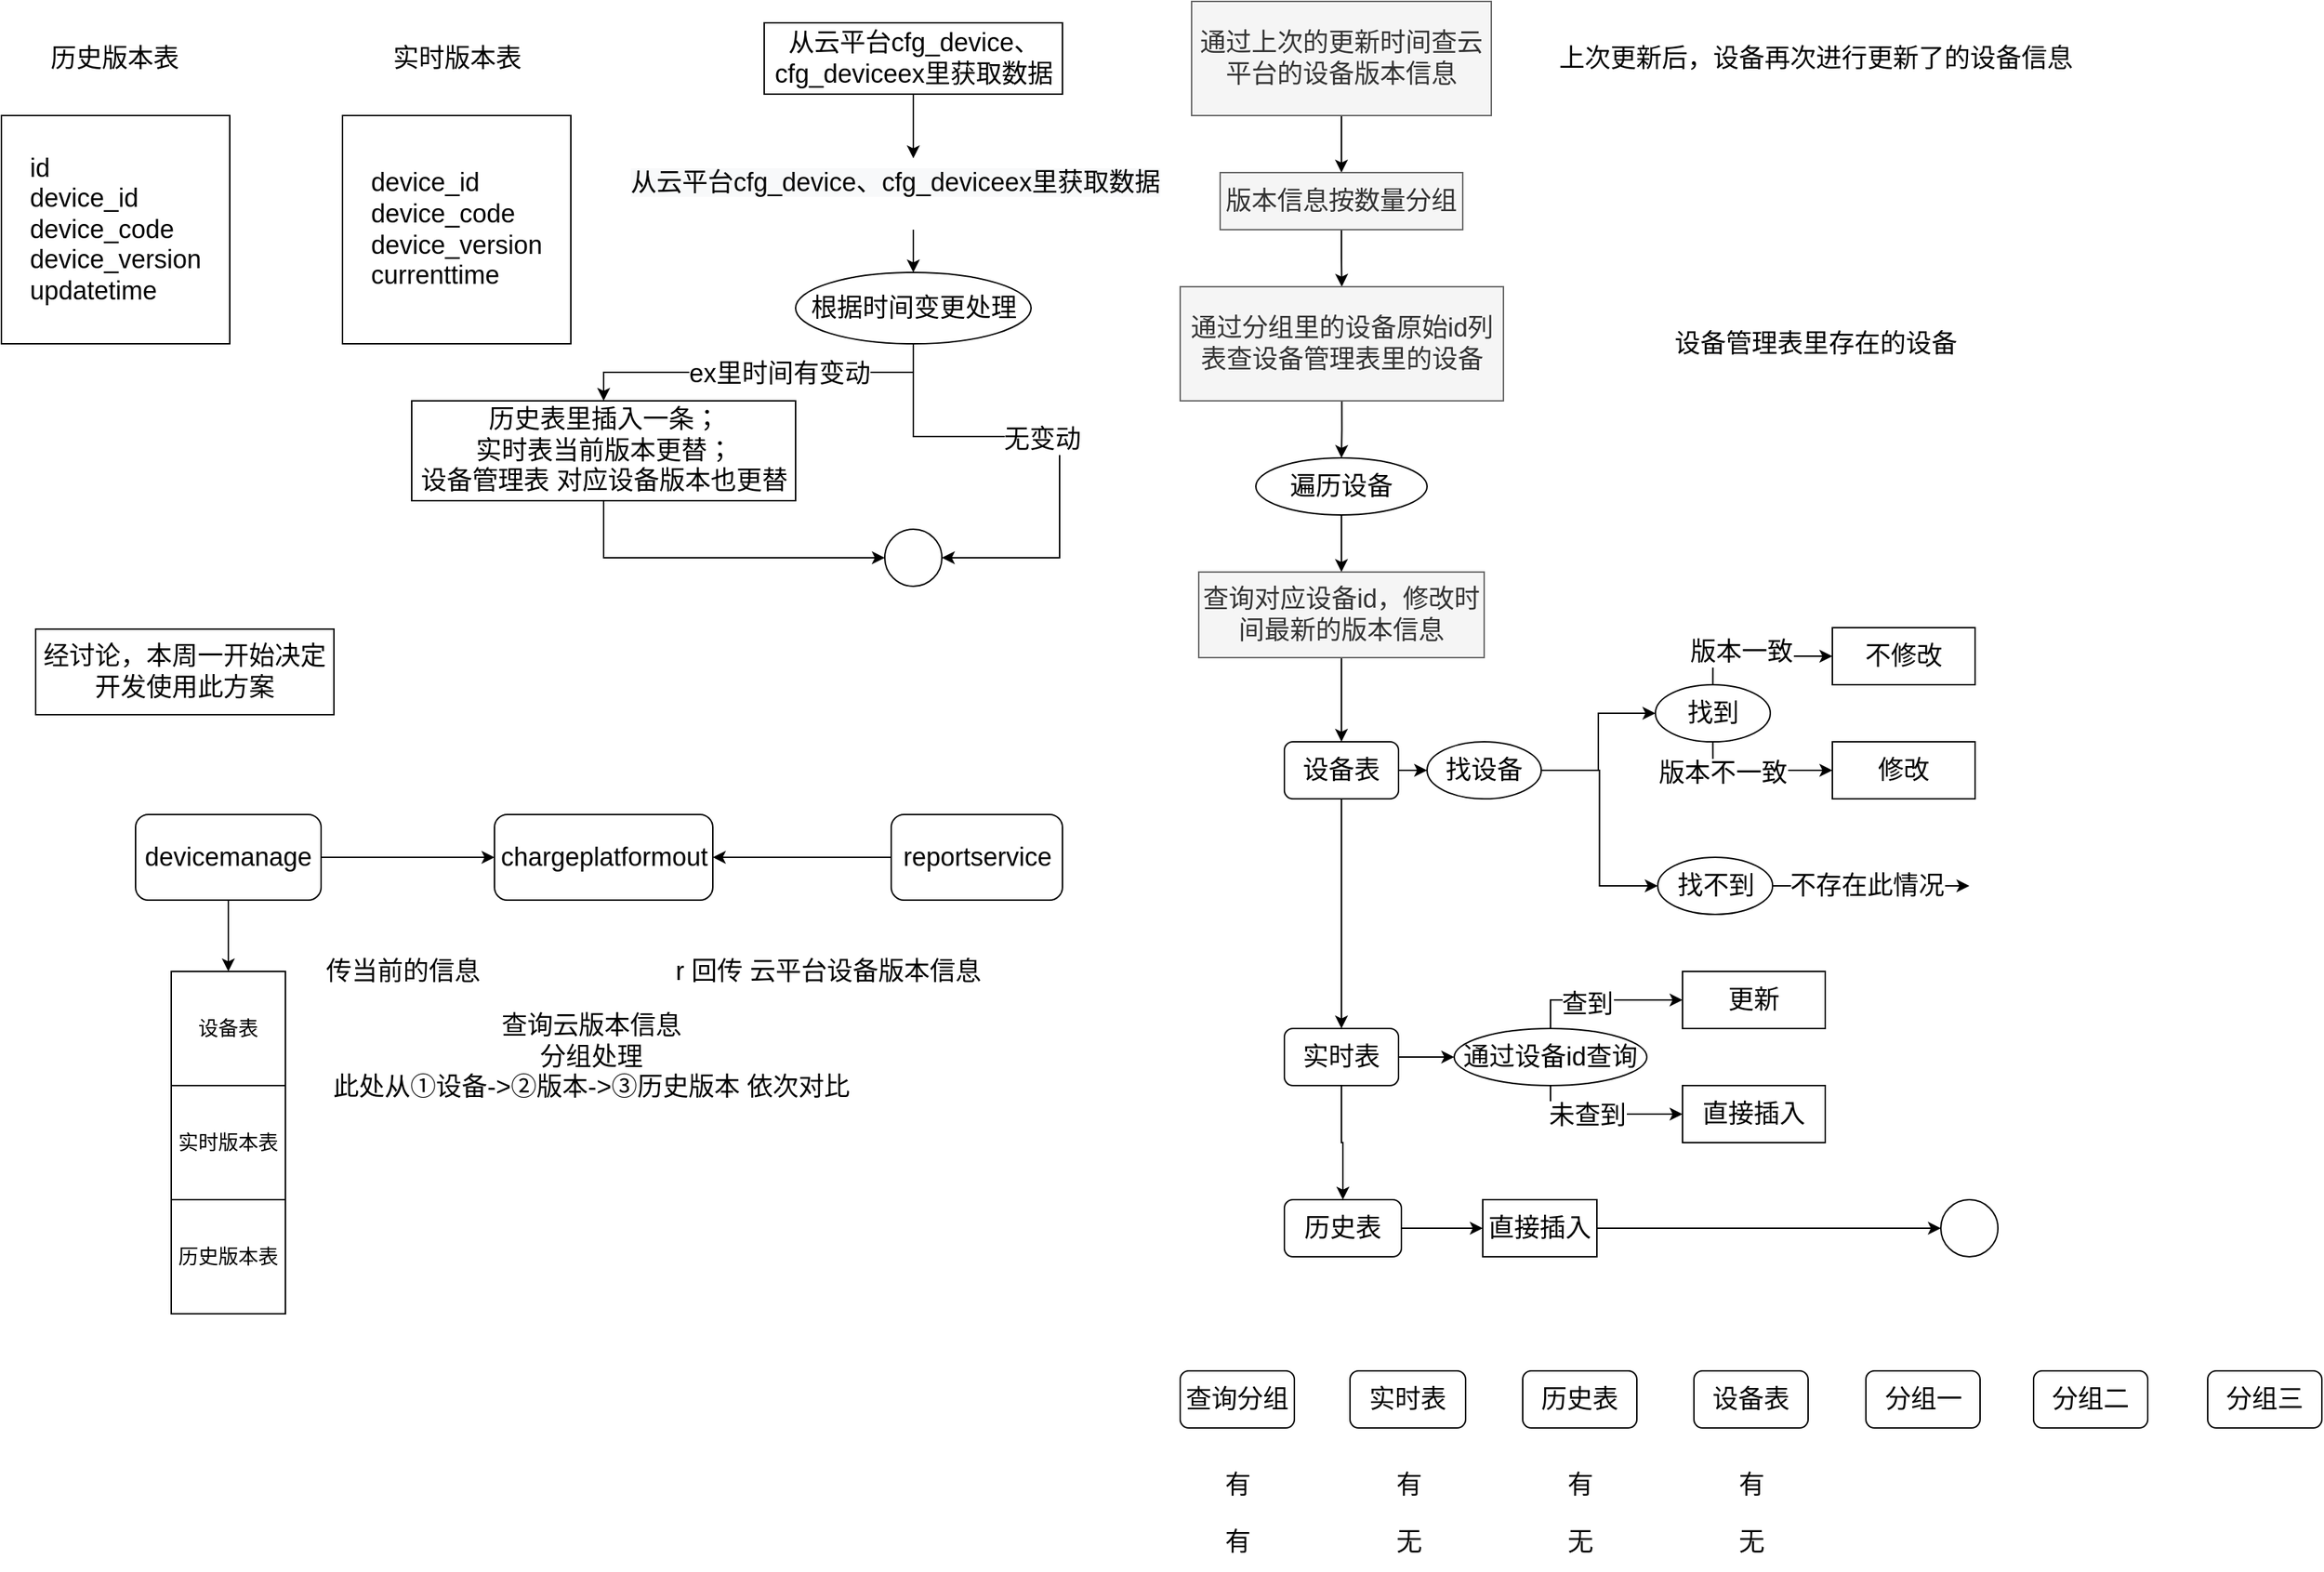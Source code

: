 <mxfile version="20.5.3" type="github">
  <diagram id="b95fZ1zmA4kZeBO6OFGO" name="第 1 页">
    <mxGraphModel dx="1422" dy="762" grid="1" gridSize="10" guides="1" tooltips="1" connect="1" arrows="1" fold="1" page="1" pageScale="1" pageWidth="827" pageHeight="1169" math="0" shadow="0">
      <root>
        <mxCell id="0" />
        <mxCell id="1" parent="0" />
        <mxCell id="b_rjS_KXNjbJTFbzdUbJ-1" value="&lt;font style=&quot;font-size: 18px;&quot;&gt;历史版本表&lt;/font&gt;" style="text;html=1;align=center;verticalAlign=middle;resizable=0;points=[];autosize=1;strokeColor=none;fillColor=none;" parent="1" vertex="1">
          <mxGeometry x="25" y="20" width="110" height="40" as="geometry" />
        </mxCell>
        <mxCell id="b_rjS_KXNjbJTFbzdUbJ-2" value="&lt;font style=&quot;font-size: 18px;&quot;&gt;实时版本表&lt;/font&gt;" style="text;html=1;align=center;verticalAlign=middle;resizable=0;points=[];autosize=1;strokeColor=none;fillColor=none;" parent="1" vertex="1">
          <mxGeometry x="265" y="20" width="110" height="40" as="geometry" />
        </mxCell>
        <mxCell id="b_rjS_KXNjbJTFbzdUbJ-3" value="&lt;div style=&quot;text-align: justify;&quot;&gt;&lt;span style=&quot;background-color: initial;&quot;&gt;device_id&lt;/span&gt;&lt;/div&gt;&lt;div style=&quot;text-align: justify;&quot;&gt;&lt;span style=&quot;background-color: initial;&quot;&gt;device_code&lt;/span&gt;&lt;/div&gt;&lt;div style=&quot;text-align: justify;&quot;&gt;&lt;span style=&quot;background-color: initial;&quot;&gt;device_version&lt;/span&gt;&lt;/div&gt;&lt;div style=&quot;text-align: justify;&quot;&gt;&lt;span style=&quot;background-color: initial;&quot;&gt;currenttime&lt;/span&gt;&lt;/div&gt;" style="whiteSpace=wrap;html=1;aspect=fixed;fontSize=18;align=center;" parent="1" vertex="1">
          <mxGeometry x="240" y="80" width="160" height="160" as="geometry" />
        </mxCell>
        <mxCell id="b_rjS_KXNjbJTFbzdUbJ-4" value="&lt;div style=&quot;text-align: justify;&quot;&gt;&lt;span style=&quot;background-color: initial;&quot;&gt;id&lt;/span&gt;&lt;/div&gt;&lt;div style=&quot;text-align: justify;&quot;&gt;&lt;span style=&quot;background-color: initial;&quot;&gt;device_id&lt;/span&gt;&lt;/div&gt;&lt;div style=&quot;text-align: justify;&quot;&gt;&lt;span style=&quot;background-color: initial;&quot;&gt;device_code&lt;/span&gt;&lt;/div&gt;&lt;div style=&quot;text-align: justify;&quot;&gt;&lt;span style=&quot;background-color: initial;&quot;&gt;device_version&lt;/span&gt;&lt;/div&gt;&lt;div style=&quot;text-align: justify;&quot;&gt;&lt;span style=&quot;background-color: initial;&quot;&gt;updatetime&lt;/span&gt;&lt;/div&gt;" style="whiteSpace=wrap;html=1;aspect=fixed;fontSize=18;align=center;" parent="1" vertex="1">
          <mxGeometry x="1" y="80" width="160" height="160" as="geometry" />
        </mxCell>
        <mxCell id="b_rjS_KXNjbJTFbzdUbJ-17" style="edgeStyle=orthogonalEdgeStyle;rounded=0;orthogonalLoop=1;jettySize=auto;html=1;exitX=0.5;exitY=1;exitDx=0;exitDy=0;fontFamily=Helvetica;fontSize=18;" parent="1" source="b_rjS_KXNjbJTFbzdUbJ-5" target="b_rjS_KXNjbJTFbzdUbJ-7" edge="1">
          <mxGeometry relative="1" as="geometry" />
        </mxCell>
        <mxCell id="b_rjS_KXNjbJTFbzdUbJ-5" value="从云平台cfg_device、cfg_deviceex里获取数据" style="rounded=0;whiteSpace=wrap;html=1;fontSize=18;" parent="1" vertex="1">
          <mxGeometry x="535.5" y="15" width="209" height="50" as="geometry" />
        </mxCell>
        <mxCell id="b_rjS_KXNjbJTFbzdUbJ-18" value="" style="edgeStyle=orthogonalEdgeStyle;rounded=0;orthogonalLoop=1;jettySize=auto;html=1;fontFamily=Helvetica;fontSize=18;" parent="1" source="b_rjS_KXNjbJTFbzdUbJ-7" target="b_rjS_KXNjbJTFbzdUbJ-8" edge="1">
          <mxGeometry relative="1" as="geometry" />
        </mxCell>
        <mxCell id="b_rjS_KXNjbJTFbzdUbJ-7" value="&lt;span style=&quot;color: rgb(0, 0, 0); font-size: 18px; font-style: normal; font-variant-ligatures: normal; font-variant-caps: normal; font-weight: 400; letter-spacing: normal; orphans: 2; text-align: center; text-indent: 0px; text-transform: none; widows: 2; word-spacing: 0px; -webkit-text-stroke-width: 0px; background-color: rgb(248, 249, 250); text-decoration-thickness: initial; text-decoration-style: initial; text-decoration-color: initial; float: none; display: inline !important;&quot;&gt;从云平台cfg_device、cfg_deviceex里获取数据&lt;/span&gt;" style="text;whiteSpace=wrap;html=1;fontSize=18;" parent="1" vertex="1">
          <mxGeometry x="440" y="110" width="400" height="50" as="geometry" />
        </mxCell>
        <mxCell id="b_rjS_KXNjbJTFbzdUbJ-19" style="edgeStyle=orthogonalEdgeStyle;rounded=0;orthogonalLoop=1;jettySize=auto;html=1;exitX=0.5;exitY=1;exitDx=0;exitDy=0;fontFamily=Helvetica;fontSize=18;" parent="1" source="b_rjS_KXNjbJTFbzdUbJ-8" target="b_rjS_KXNjbJTFbzdUbJ-13" edge="1">
          <mxGeometry relative="1" as="geometry" />
        </mxCell>
        <mxCell id="b_rjS_KXNjbJTFbzdUbJ-21" value="ex里时间有变动" style="edgeLabel;html=1;align=center;verticalAlign=middle;resizable=0;points=[];fontSize=18;fontFamily=Helvetica;" parent="b_rjS_KXNjbJTFbzdUbJ-19" vertex="1" connectable="0">
          <mxGeometry x="-0.108" y="1" relative="1" as="geometry">
            <mxPoint as="offset" />
          </mxGeometry>
        </mxCell>
        <mxCell id="sZ6z6zjgCdf1c1nvZiUR-1" style="edgeStyle=orthogonalEdgeStyle;rounded=0;orthogonalLoop=1;jettySize=auto;html=1;exitX=0.5;exitY=1;exitDx=0;exitDy=0;entryX=1;entryY=0.5;entryDx=0;entryDy=0;fontFamily=Helvetica;fontSize=18;" parent="1" source="b_rjS_KXNjbJTFbzdUbJ-8" target="b_rjS_KXNjbJTFbzdUbJ-11" edge="1">
          <mxGeometry relative="1" as="geometry" />
        </mxCell>
        <mxCell id="sZ6z6zjgCdf1c1nvZiUR-2" value="无变动" style="edgeLabel;html=1;align=center;verticalAlign=middle;resizable=0;points=[];fontSize=18;fontFamily=Helvetica;" parent="sZ6z6zjgCdf1c1nvZiUR-1" vertex="1" connectable="0">
          <mxGeometry x="-0.076" y="-2" relative="1" as="geometry">
            <mxPoint as="offset" />
          </mxGeometry>
        </mxCell>
        <mxCell id="b_rjS_KXNjbJTFbzdUbJ-8" value="根据时间变更处理" style="ellipse;whiteSpace=wrap;html=1;fontSize=18;" parent="1" vertex="1">
          <mxGeometry x="557.5" y="190" width="165" height="50" as="geometry" />
        </mxCell>
        <mxCell id="b_rjS_KXNjbJTFbzdUbJ-11" value="" style="ellipse;whiteSpace=wrap;html=1;aspect=fixed;fontSize=18;" parent="1" vertex="1">
          <mxGeometry x="620" y="370" width="40" height="40" as="geometry" />
        </mxCell>
        <mxCell id="b_rjS_KXNjbJTFbzdUbJ-20" style="edgeStyle=orthogonalEdgeStyle;rounded=0;orthogonalLoop=1;jettySize=auto;html=1;exitX=0.5;exitY=1;exitDx=0;exitDy=0;entryX=0;entryY=0.5;entryDx=0;entryDy=0;fontFamily=Helvetica;fontSize=18;" parent="1" source="b_rjS_KXNjbJTFbzdUbJ-13" target="b_rjS_KXNjbJTFbzdUbJ-11" edge="1">
          <mxGeometry relative="1" as="geometry" />
        </mxCell>
        <mxCell id="b_rjS_KXNjbJTFbzdUbJ-13" value="历史表里插入一条；&lt;br&gt;实时表当前版本更替；&lt;br&gt;设备管理表 对应设备版本也更替" style="rounded=0;whiteSpace=wrap;html=1;fontSize=18;" parent="1" vertex="1">
          <mxGeometry x="288.5" y="280" width="269" height="70" as="geometry" />
        </mxCell>
        <mxCell id="b_rjS_KXNjbJTFbzdUbJ-14" value="经讨论，本周一开始决定开发使用此方案" style="rounded=0;whiteSpace=wrap;html=1;fontSize=18;" parent="1" vertex="1">
          <mxGeometry x="25" y="440" width="209" height="60" as="geometry" />
        </mxCell>
        <mxCell id="BubIB92U-EhutdUEbI6g-1" value="&lt;font style=&quot;font-size: 14px;&quot;&gt;历史版本表&lt;/font&gt;" style="whiteSpace=wrap;html=1;aspect=fixed;" parent="1" vertex="1">
          <mxGeometry x="120" y="840" width="80" height="80" as="geometry" />
        </mxCell>
        <mxCell id="BubIB92U-EhutdUEbI6g-2" value="&lt;font style=&quot;font-size: 14px;&quot;&gt;实时版本表&lt;/font&gt;" style="whiteSpace=wrap;html=1;aspect=fixed;" parent="1" vertex="1">
          <mxGeometry x="120" y="760" width="80" height="80" as="geometry" />
        </mxCell>
        <mxCell id="BubIB92U-EhutdUEbI6g-3" value="&lt;font style=&quot;font-size: 14px;&quot;&gt;设备表&lt;/font&gt;" style="whiteSpace=wrap;html=1;aspect=fixed;" parent="1" vertex="1">
          <mxGeometry x="120" y="680" width="80" height="80" as="geometry" />
        </mxCell>
        <mxCell id="BubIB92U-EhutdUEbI6g-8" style="edgeStyle=orthogonalEdgeStyle;rounded=0;orthogonalLoop=1;jettySize=auto;html=1;exitX=0;exitY=0.5;exitDx=0;exitDy=0;entryX=1;entryY=0.5;entryDx=0;entryDy=0;fontSize=18;" parent="1" source="BubIB92U-EhutdUEbI6g-4" target="BubIB92U-EhutdUEbI6g-5" edge="1">
          <mxGeometry relative="1" as="geometry" />
        </mxCell>
        <mxCell id="BubIB92U-EhutdUEbI6g-4" value="&lt;font style=&quot;font-size: 18px;&quot;&gt;reportservice&lt;/font&gt;" style="rounded=1;whiteSpace=wrap;html=1;" parent="1" vertex="1">
          <mxGeometry x="624.5" y="570" width="120" height="60" as="geometry" />
        </mxCell>
        <mxCell id="BubIB92U-EhutdUEbI6g-5" value="&lt;font style=&quot;font-size: 18px;&quot;&gt;chargeplatformout&lt;/font&gt;" style="rounded=1;whiteSpace=wrap;html=1;" parent="1" vertex="1">
          <mxGeometry x="346.5" y="570" width="153" height="60" as="geometry" />
        </mxCell>
        <mxCell id="BubIB92U-EhutdUEbI6g-7" value="" style="edgeStyle=orthogonalEdgeStyle;rounded=0;orthogonalLoop=1;jettySize=auto;html=1;fontSize=18;" parent="1" source="BubIB92U-EhutdUEbI6g-6" target="BubIB92U-EhutdUEbI6g-3" edge="1">
          <mxGeometry relative="1" as="geometry" />
        </mxCell>
        <mxCell id="BubIB92U-EhutdUEbI6g-9" style="edgeStyle=orthogonalEdgeStyle;rounded=0;orthogonalLoop=1;jettySize=auto;html=1;exitX=1;exitY=0.5;exitDx=0;exitDy=0;entryX=0;entryY=0.5;entryDx=0;entryDy=0;fontSize=18;" parent="1" source="BubIB92U-EhutdUEbI6g-6" target="BubIB92U-EhutdUEbI6g-5" edge="1">
          <mxGeometry relative="1" as="geometry" />
        </mxCell>
        <mxCell id="BubIB92U-EhutdUEbI6g-6" value="&lt;font style=&quot;font-size: 18px;&quot;&gt;devicemanage&lt;/font&gt;" style="rounded=1;whiteSpace=wrap;html=1;" parent="1" vertex="1">
          <mxGeometry x="95" y="570" width="130" height="60" as="geometry" />
        </mxCell>
        <mxCell id="BubIB92U-EhutdUEbI6g-10" value="r 回传 云平台设备版本信息" style="text;html=1;align=center;verticalAlign=middle;resizable=0;points=[];autosize=1;strokeColor=none;fillColor=none;fontSize=18;" parent="1" vertex="1">
          <mxGeometry x="460" y="660" width="240" height="40" as="geometry" />
        </mxCell>
        <mxCell id="BubIB92U-EhutdUEbI6g-11" value="传当前的信息" style="text;html=1;align=center;verticalAlign=middle;resizable=0;points=[];autosize=1;strokeColor=none;fillColor=none;fontSize=18;" parent="1" vertex="1">
          <mxGeometry x="216.5" y="660" width="130" height="40" as="geometry" />
        </mxCell>
        <mxCell id="BubIB92U-EhutdUEbI6g-12" value="查询云版本信息&lt;br&gt;分组处理&lt;br&gt;此处从①设备-&amp;gt;②版本-&amp;gt;③历史版本 依次对比" style="text;html=1;align=center;verticalAlign=middle;resizable=0;points=[];autosize=1;strokeColor=none;fillColor=none;fontSize=18;" parent="1" vertex="1">
          <mxGeometry x="219" y="700" width="390" height="80" as="geometry" />
        </mxCell>
        <mxCell id="Qo0RYXhtS26Yrlqz8ZKW-9" style="edgeStyle=orthogonalEdgeStyle;rounded=0;orthogonalLoop=1;jettySize=auto;html=1;exitX=0.5;exitY=1;exitDx=0;exitDy=0;entryX=0.5;entryY=0;entryDx=0;entryDy=0;fontSize=18;" edge="1" parent="1" source="Qo0RYXhtS26Yrlqz8ZKW-4" target="Qo0RYXhtS26Yrlqz8ZKW-5">
          <mxGeometry relative="1" as="geometry" />
        </mxCell>
        <mxCell id="Qo0RYXhtS26Yrlqz8ZKW-4" value="&lt;font style=&quot;font-size: 18px;&quot;&gt;通过上次的更新时间查云平台的设备版本信息&lt;/font&gt;" style="rounded=0;whiteSpace=wrap;html=1;fillColor=#f5f5f5;fontColor=#333333;strokeColor=#666666;" vertex="1" parent="1">
          <mxGeometry x="835" width="210" height="80" as="geometry" />
        </mxCell>
        <mxCell id="Qo0RYXhtS26Yrlqz8ZKW-10" style="edgeStyle=orthogonalEdgeStyle;rounded=0;orthogonalLoop=1;jettySize=auto;html=1;exitX=0.5;exitY=1;exitDx=0;exitDy=0;entryX=0.5;entryY=0;entryDx=0;entryDy=0;fontSize=18;" edge="1" parent="1" source="Qo0RYXhtS26Yrlqz8ZKW-5" target="Qo0RYXhtS26Yrlqz8ZKW-6">
          <mxGeometry relative="1" as="geometry" />
        </mxCell>
        <mxCell id="Qo0RYXhtS26Yrlqz8ZKW-5" value="&lt;font style=&quot;font-size: 18px;&quot;&gt;版本信息按数量分组&lt;/font&gt;" style="rounded=0;whiteSpace=wrap;html=1;fillColor=#f5f5f5;fontColor=#333333;strokeColor=#666666;" vertex="1" parent="1">
          <mxGeometry x="855" y="120" width="170" height="40" as="geometry" />
        </mxCell>
        <mxCell id="Qo0RYXhtS26Yrlqz8ZKW-11" style="edgeStyle=orthogonalEdgeStyle;rounded=0;orthogonalLoop=1;jettySize=auto;html=1;exitX=0.5;exitY=1;exitDx=0;exitDy=0;entryX=0.5;entryY=0;entryDx=0;entryDy=0;fontSize=18;" edge="1" parent="1" source="Qo0RYXhtS26Yrlqz8ZKW-6" target="Qo0RYXhtS26Yrlqz8ZKW-7">
          <mxGeometry relative="1" as="geometry" />
        </mxCell>
        <mxCell id="Qo0RYXhtS26Yrlqz8ZKW-6" value="&lt;font style=&quot;font-size: 18px;&quot;&gt;通过分组里的设备原始id列表查设备管理表里的设备&lt;/font&gt;" style="rounded=0;whiteSpace=wrap;html=1;fillColor=#f5f5f5;fontColor=#333333;strokeColor=#666666;" vertex="1" parent="1">
          <mxGeometry x="827" y="200" width="226.5" height="80" as="geometry" />
        </mxCell>
        <mxCell id="Qo0RYXhtS26Yrlqz8ZKW-12" style="edgeStyle=orthogonalEdgeStyle;rounded=0;orthogonalLoop=1;jettySize=auto;html=1;exitX=0.5;exitY=1;exitDx=0;exitDy=0;entryX=0.5;entryY=0;entryDx=0;entryDy=0;fontSize=18;" edge="1" parent="1" source="Qo0RYXhtS26Yrlqz8ZKW-7" target="Qo0RYXhtS26Yrlqz8ZKW-8">
          <mxGeometry relative="1" as="geometry" />
        </mxCell>
        <mxCell id="Qo0RYXhtS26Yrlqz8ZKW-7" value="&lt;font style=&quot;font-size: 18px;&quot;&gt;遍历设备&lt;/font&gt;" style="ellipse;whiteSpace=wrap;html=1;fontSize=18;" vertex="1" parent="1">
          <mxGeometry x="880" y="320" width="120" height="40" as="geometry" />
        </mxCell>
        <mxCell id="Qo0RYXhtS26Yrlqz8ZKW-80" style="edgeStyle=orthogonalEdgeStyle;rounded=0;orthogonalLoop=1;jettySize=auto;html=1;exitX=0.5;exitY=1;exitDx=0;exitDy=0;entryX=0.5;entryY=0;entryDx=0;entryDy=0;fontSize=18;" edge="1" parent="1" source="Qo0RYXhtS26Yrlqz8ZKW-8" target="Qo0RYXhtS26Yrlqz8ZKW-15">
          <mxGeometry relative="1" as="geometry" />
        </mxCell>
        <mxCell id="Qo0RYXhtS26Yrlqz8ZKW-8" value="&lt;font style=&quot;font-size: 18px;&quot;&gt;查询对应设备id，修改时间最新的版本信息&lt;/font&gt;" style="rounded=0;whiteSpace=wrap;html=1;fillColor=#f5f5f5;fontColor=#333333;strokeColor=#666666;" vertex="1" parent="1">
          <mxGeometry x="840" y="400" width="200" height="60" as="geometry" />
        </mxCell>
        <mxCell id="Qo0RYXhtS26Yrlqz8ZKW-17" style="edgeStyle=orthogonalEdgeStyle;rounded=0;orthogonalLoop=1;jettySize=auto;html=1;exitX=0.5;exitY=1;exitDx=0;exitDy=0;entryX=0.5;entryY=0;entryDx=0;entryDy=0;fontSize=18;" edge="1" parent="1" source="Qo0RYXhtS26Yrlqz8ZKW-13" target="Qo0RYXhtS26Yrlqz8ZKW-14">
          <mxGeometry relative="1" as="geometry" />
        </mxCell>
        <mxCell id="Qo0RYXhtS26Yrlqz8ZKW-30" value="" style="edgeStyle=orthogonalEdgeStyle;rounded=0;orthogonalLoop=1;jettySize=auto;html=1;fontSize=18;" edge="1" parent="1" source="Qo0RYXhtS26Yrlqz8ZKW-13" target="Qo0RYXhtS26Yrlqz8ZKW-20">
          <mxGeometry relative="1" as="geometry" />
        </mxCell>
        <mxCell id="Qo0RYXhtS26Yrlqz8ZKW-13" value="实时表" style="rounded=1;whiteSpace=wrap;html=1;fontSize=18;" vertex="1" parent="1">
          <mxGeometry x="900" y="720" width="80" height="40" as="geometry" />
        </mxCell>
        <mxCell id="Qo0RYXhtS26Yrlqz8ZKW-78" value="" style="edgeStyle=orthogonalEdgeStyle;rounded=0;orthogonalLoop=1;jettySize=auto;html=1;fontSize=18;" edge="1" parent="1" source="Qo0RYXhtS26Yrlqz8ZKW-14" target="Qo0RYXhtS26Yrlqz8ZKW-23">
          <mxGeometry relative="1" as="geometry" />
        </mxCell>
        <mxCell id="Qo0RYXhtS26Yrlqz8ZKW-82" style="edgeStyle=orthogonalEdgeStyle;rounded=0;orthogonalLoop=1;jettySize=auto;html=1;exitX=1;exitY=0.5;exitDx=0;exitDy=0;entryX=0;entryY=0.5;entryDx=0;entryDy=0;fontSize=18;" edge="1" parent="1" source="Qo0RYXhtS26Yrlqz8ZKW-23" target="Qo0RYXhtS26Yrlqz8ZKW-36">
          <mxGeometry relative="1" as="geometry" />
        </mxCell>
        <mxCell id="Qo0RYXhtS26Yrlqz8ZKW-14" value="历史表" style="rounded=1;whiteSpace=wrap;html=1;fontSize=18;" vertex="1" parent="1">
          <mxGeometry x="900" y="840" width="82" height="40" as="geometry" />
        </mxCell>
        <mxCell id="Qo0RYXhtS26Yrlqz8ZKW-81" style="edgeStyle=orthogonalEdgeStyle;rounded=0;orthogonalLoop=1;jettySize=auto;html=1;exitX=0.5;exitY=1;exitDx=0;exitDy=0;entryX=0.5;entryY=0;entryDx=0;entryDy=0;fontSize=18;" edge="1" parent="1" source="Qo0RYXhtS26Yrlqz8ZKW-15" target="Qo0RYXhtS26Yrlqz8ZKW-13">
          <mxGeometry relative="1" as="geometry" />
        </mxCell>
        <mxCell id="Qo0RYXhtS26Yrlqz8ZKW-84" value="" style="edgeStyle=orthogonalEdgeStyle;rounded=0;orthogonalLoop=1;jettySize=auto;html=1;fontSize=18;" edge="1" parent="1" source="Qo0RYXhtS26Yrlqz8ZKW-15" target="Qo0RYXhtS26Yrlqz8ZKW-83">
          <mxGeometry relative="1" as="geometry" />
        </mxCell>
        <mxCell id="Qo0RYXhtS26Yrlqz8ZKW-15" value="设备表" style="rounded=1;whiteSpace=wrap;html=1;fontSize=18;" vertex="1" parent="1">
          <mxGeometry x="900" y="519" width="80" height="40" as="geometry" />
        </mxCell>
        <mxCell id="Qo0RYXhtS26Yrlqz8ZKW-26" style="edgeStyle=orthogonalEdgeStyle;rounded=0;orthogonalLoop=1;jettySize=auto;html=1;exitX=0.5;exitY=0;exitDx=0;exitDy=0;entryX=0;entryY=0.5;entryDx=0;entryDy=0;fontSize=18;" edge="1" parent="1" source="Qo0RYXhtS26Yrlqz8ZKW-20" target="Qo0RYXhtS26Yrlqz8ZKW-25">
          <mxGeometry relative="1" as="geometry" />
        </mxCell>
        <mxCell id="Qo0RYXhtS26Yrlqz8ZKW-56" value="查到" style="edgeLabel;html=1;align=center;verticalAlign=middle;resizable=0;points=[];fontSize=18;" vertex="1" connectable="0" parent="Qo0RYXhtS26Yrlqz8ZKW-26">
          <mxGeometry x="-0.191" y="-3" relative="1" as="geometry">
            <mxPoint as="offset" />
          </mxGeometry>
        </mxCell>
        <mxCell id="Qo0RYXhtS26Yrlqz8ZKW-27" style="edgeStyle=orthogonalEdgeStyle;rounded=0;orthogonalLoop=1;jettySize=auto;html=1;exitX=0.5;exitY=1;exitDx=0;exitDy=0;entryX=0;entryY=0.5;entryDx=0;entryDy=0;fontSize=18;" edge="1" parent="1" source="Qo0RYXhtS26Yrlqz8ZKW-20" target="Qo0RYXhtS26Yrlqz8ZKW-24">
          <mxGeometry relative="1" as="geometry" />
        </mxCell>
        <mxCell id="Qo0RYXhtS26Yrlqz8ZKW-60" value="未查到" style="edgeLabel;html=1;align=center;verticalAlign=middle;resizable=0;points=[];fontSize=18;" vertex="1" connectable="0" parent="Qo0RYXhtS26Yrlqz8ZKW-27">
          <mxGeometry x="-0.191" y="-1" relative="1" as="geometry">
            <mxPoint as="offset" />
          </mxGeometry>
        </mxCell>
        <mxCell id="Qo0RYXhtS26Yrlqz8ZKW-20" value="&lt;font style=&quot;font-size: 18px;&quot;&gt;通过设备id查询&lt;/font&gt;" style="ellipse;whiteSpace=wrap;html=1;fontSize=18;" vertex="1" parent="1">
          <mxGeometry x="1019" y="720" width="135" height="40" as="geometry" />
        </mxCell>
        <mxCell id="Qo0RYXhtS26Yrlqz8ZKW-23" value="&lt;font style=&quot;font-size: 18px;&quot;&gt;直接插入&lt;/font&gt;" style="rounded=0;whiteSpace=wrap;html=1;" vertex="1" parent="1">
          <mxGeometry x="1039" y="840" width="80" height="40" as="geometry" />
        </mxCell>
        <mxCell id="Qo0RYXhtS26Yrlqz8ZKW-24" value="&lt;font style=&quot;font-size: 18px;&quot;&gt;直接插入&lt;/font&gt;" style="rounded=0;whiteSpace=wrap;html=1;" vertex="1" parent="1">
          <mxGeometry x="1179" y="760" width="100" height="40" as="geometry" />
        </mxCell>
        <mxCell id="Qo0RYXhtS26Yrlqz8ZKW-25" value="&lt;span style=&quot;font-size: 18px;&quot;&gt;更新&lt;/span&gt;" style="rounded=0;whiteSpace=wrap;html=1;" vertex="1" parent="1">
          <mxGeometry x="1179" y="680" width="100" height="40" as="geometry" />
        </mxCell>
        <mxCell id="Qo0RYXhtS26Yrlqz8ZKW-51" style="edgeStyle=orthogonalEdgeStyle;rounded=0;orthogonalLoop=1;jettySize=auto;html=1;exitX=0.5;exitY=0;exitDx=0;exitDy=0;entryX=0;entryY=0.5;entryDx=0;entryDy=0;fontSize=18;" edge="1" parent="1" source="Qo0RYXhtS26Yrlqz8ZKW-34" target="Qo0RYXhtS26Yrlqz8ZKW-47">
          <mxGeometry relative="1" as="geometry" />
        </mxCell>
        <mxCell id="Qo0RYXhtS26Yrlqz8ZKW-53" value="版本一致" style="edgeLabel;html=1;align=center;verticalAlign=middle;resizable=0;points=[];fontSize=18;" vertex="1" connectable="0" parent="Qo0RYXhtS26Yrlqz8ZKW-51">
          <mxGeometry x="-0.24" y="3" relative="1" as="geometry">
            <mxPoint as="offset" />
          </mxGeometry>
        </mxCell>
        <mxCell id="Qo0RYXhtS26Yrlqz8ZKW-52" style="edgeStyle=orthogonalEdgeStyle;rounded=0;orthogonalLoop=1;jettySize=auto;html=1;exitX=0.5;exitY=1;exitDx=0;exitDy=0;entryX=0;entryY=0.5;entryDx=0;entryDy=0;fontSize=18;" edge="1" parent="1" source="Qo0RYXhtS26Yrlqz8ZKW-34" target="Qo0RYXhtS26Yrlqz8ZKW-48">
          <mxGeometry relative="1" as="geometry" />
        </mxCell>
        <mxCell id="Qo0RYXhtS26Yrlqz8ZKW-55" value="版本不一致" style="edgeLabel;html=1;align=center;verticalAlign=middle;resizable=0;points=[];fontSize=18;" vertex="1" connectable="0" parent="Qo0RYXhtS26Yrlqz8ZKW-52">
          <mxGeometry x="-0.488" y="-2" relative="1" as="geometry">
            <mxPoint as="offset" />
          </mxGeometry>
        </mxCell>
        <mxCell id="Qo0RYXhtS26Yrlqz8ZKW-34" value="找到" style="ellipse;whiteSpace=wrap;html=1;fontSize=18;" vertex="1" parent="1">
          <mxGeometry x="1160" y="479" width="80.5" height="40" as="geometry" />
        </mxCell>
        <mxCell id="Qo0RYXhtS26Yrlqz8ZKW-36" value="" style="ellipse;whiteSpace=wrap;html=1;aspect=fixed;fontSize=18;" vertex="1" parent="1">
          <mxGeometry x="1360" y="840" width="40" height="40" as="geometry" />
        </mxCell>
        <mxCell id="Qo0RYXhtS26Yrlqz8ZKW-47" value="&lt;font style=&quot;font-size: 18px;&quot;&gt;不修改&lt;/font&gt;" style="rounded=0;whiteSpace=wrap;html=1;" vertex="1" parent="1">
          <mxGeometry x="1284" y="439" width="100" height="40" as="geometry" />
        </mxCell>
        <mxCell id="Qo0RYXhtS26Yrlqz8ZKW-48" value="&lt;span style=&quot;font-size: 18px;&quot;&gt;修改&lt;/span&gt;" style="rounded=0;whiteSpace=wrap;html=1;" vertex="1" parent="1">
          <mxGeometry x="1284" y="519" width="100" height="40" as="geometry" />
        </mxCell>
        <mxCell id="Qo0RYXhtS26Yrlqz8ZKW-61" value="查询分组" style="rounded=1;whiteSpace=wrap;html=1;fontSize=18;" vertex="1" parent="1">
          <mxGeometry x="827" y="960" width="80" height="40" as="geometry" />
        </mxCell>
        <mxCell id="Qo0RYXhtS26Yrlqz8ZKW-62" value="历史表" style="rounded=1;whiteSpace=wrap;html=1;fontSize=18;" vertex="1" parent="1">
          <mxGeometry x="1067" y="960" width="80" height="40" as="geometry" />
        </mxCell>
        <mxCell id="Qo0RYXhtS26Yrlqz8ZKW-63" value="实时表" style="rounded=1;whiteSpace=wrap;html=1;fontSize=18;" vertex="1" parent="1">
          <mxGeometry x="946" y="960" width="81" height="40" as="geometry" />
        </mxCell>
        <mxCell id="Qo0RYXhtS26Yrlqz8ZKW-64" value="设备表" style="rounded=1;whiteSpace=wrap;html=1;fontSize=18;" vertex="1" parent="1">
          <mxGeometry x="1187" y="960" width="80" height="40" as="geometry" />
        </mxCell>
        <mxCell id="Qo0RYXhtS26Yrlqz8ZKW-65" value="有" style="text;html=1;align=center;verticalAlign=middle;resizable=0;points=[];autosize=1;strokeColor=none;fillColor=none;fontSize=18;" vertex="1" parent="1">
          <mxGeometry x="1207" y="1020" width="40" height="40" as="geometry" />
        </mxCell>
        <mxCell id="Qo0RYXhtS26Yrlqz8ZKW-66" value="有" style="text;html=1;align=center;verticalAlign=middle;resizable=0;points=[];autosize=1;strokeColor=none;fillColor=none;fontSize=18;" vertex="1" parent="1">
          <mxGeometry x="847" y="1020" width="40" height="40" as="geometry" />
        </mxCell>
        <mxCell id="Qo0RYXhtS26Yrlqz8ZKW-67" value="有" style="text;html=1;align=center;verticalAlign=middle;resizable=0;points=[];autosize=1;strokeColor=none;fillColor=none;fontSize=18;" vertex="1" parent="1">
          <mxGeometry x="966.5" y="1020" width="40" height="40" as="geometry" />
        </mxCell>
        <mxCell id="Qo0RYXhtS26Yrlqz8ZKW-68" value="有" style="text;html=1;align=center;verticalAlign=middle;resizable=0;points=[];autosize=1;strokeColor=none;fillColor=none;fontSize=18;" vertex="1" parent="1">
          <mxGeometry x="1087" y="1020" width="40" height="40" as="geometry" />
        </mxCell>
        <mxCell id="Qo0RYXhtS26Yrlqz8ZKW-69" value="有" style="text;html=1;align=center;verticalAlign=middle;resizable=0;points=[];autosize=1;strokeColor=none;fillColor=none;fontSize=18;" vertex="1" parent="1">
          <mxGeometry x="847" y="1060" width="40" height="40" as="geometry" />
        </mxCell>
        <mxCell id="Qo0RYXhtS26Yrlqz8ZKW-70" value="无" style="text;html=1;align=center;verticalAlign=middle;resizable=0;points=[];autosize=1;strokeColor=none;fillColor=none;fontSize=18;" vertex="1" parent="1">
          <mxGeometry x="1087" y="1060" width="40" height="40" as="geometry" />
        </mxCell>
        <mxCell id="Qo0RYXhtS26Yrlqz8ZKW-71" value="无" style="text;html=1;align=center;verticalAlign=middle;resizable=0;points=[];autosize=1;strokeColor=none;fillColor=none;fontSize=18;" vertex="1" parent="1">
          <mxGeometry x="966.5" y="1060" width="40" height="40" as="geometry" />
        </mxCell>
        <mxCell id="Qo0RYXhtS26Yrlqz8ZKW-72" value="无" style="text;html=1;align=center;verticalAlign=middle;resizable=0;points=[];autosize=1;strokeColor=none;fillColor=none;fontSize=18;" vertex="1" parent="1">
          <mxGeometry x="1207" y="1060" width="40" height="40" as="geometry" />
        </mxCell>
        <mxCell id="Qo0RYXhtS26Yrlqz8ZKW-73" value="分组一" style="rounded=1;whiteSpace=wrap;html=1;fontSize=18;" vertex="1" parent="1">
          <mxGeometry x="1307.5" y="960" width="80" height="40" as="geometry" />
        </mxCell>
        <mxCell id="Qo0RYXhtS26Yrlqz8ZKW-74" value="分组二" style="rounded=1;whiteSpace=wrap;html=1;fontSize=18;" vertex="1" parent="1">
          <mxGeometry x="1425" y="960" width="80" height="40" as="geometry" />
        </mxCell>
        <mxCell id="Qo0RYXhtS26Yrlqz8ZKW-75" value="分组三" style="rounded=1;whiteSpace=wrap;html=1;fontSize=18;" vertex="1" parent="1">
          <mxGeometry x="1547" y="960" width="80" height="40" as="geometry" />
        </mxCell>
        <mxCell id="Qo0RYXhtS26Yrlqz8ZKW-76" value="设备管理表里存在的设备" style="text;html=1;align=center;verticalAlign=middle;resizable=0;points=[];autosize=1;strokeColor=none;fillColor=none;fontSize=18;" vertex="1" parent="1">
          <mxGeometry x="1161.63" y="220" width="220" height="40" as="geometry" />
        </mxCell>
        <mxCell id="Qo0RYXhtS26Yrlqz8ZKW-77" value="上次更新后，设备再次进行更新了的设备信息" style="text;html=1;align=center;verticalAlign=middle;resizable=0;points=[];autosize=1;strokeColor=none;fillColor=none;fontSize=18;" vertex="1" parent="1">
          <mxGeometry x="1081.63" y="20" width="380" height="40" as="geometry" />
        </mxCell>
        <mxCell id="Qo0RYXhtS26Yrlqz8ZKW-85" style="edgeStyle=orthogonalEdgeStyle;rounded=0;orthogonalLoop=1;jettySize=auto;html=1;exitX=1;exitY=0.5;exitDx=0;exitDy=0;entryX=0;entryY=0.5;entryDx=0;entryDy=0;fontSize=18;" edge="1" parent="1" source="Qo0RYXhtS26Yrlqz8ZKW-83" target="Qo0RYXhtS26Yrlqz8ZKW-34">
          <mxGeometry relative="1" as="geometry" />
        </mxCell>
        <mxCell id="Qo0RYXhtS26Yrlqz8ZKW-87" style="edgeStyle=orthogonalEdgeStyle;rounded=0;orthogonalLoop=1;jettySize=auto;html=1;exitX=1;exitY=0.5;exitDx=0;exitDy=0;fontSize=18;entryX=0;entryY=0.5;entryDx=0;entryDy=0;" edge="1" parent="1" source="Qo0RYXhtS26Yrlqz8ZKW-83" target="Qo0RYXhtS26Yrlqz8ZKW-88">
          <mxGeometry relative="1" as="geometry">
            <mxPoint x="1100" y="600" as="targetPoint" />
          </mxGeometry>
        </mxCell>
        <mxCell id="Qo0RYXhtS26Yrlqz8ZKW-83" value="&lt;font style=&quot;font-size: 18px;&quot;&gt;找设备&lt;/font&gt;" style="ellipse;whiteSpace=wrap;html=1;fontSize=18;" vertex="1" parent="1">
          <mxGeometry x="1000" y="519" width="80" height="40" as="geometry" />
        </mxCell>
        <mxCell id="Qo0RYXhtS26Yrlqz8ZKW-90" style="edgeStyle=orthogonalEdgeStyle;rounded=0;orthogonalLoop=1;jettySize=auto;html=1;exitX=1;exitY=0.5;exitDx=0;exitDy=0;fontSize=18;" edge="1" parent="1" source="Qo0RYXhtS26Yrlqz8ZKW-88">
          <mxGeometry relative="1" as="geometry">
            <mxPoint x="1380" y="620" as="targetPoint" />
          </mxGeometry>
        </mxCell>
        <mxCell id="Qo0RYXhtS26Yrlqz8ZKW-91" value="不存在此情况" style="edgeLabel;html=1;align=center;verticalAlign=middle;resizable=0;points=[];fontSize=18;" vertex="1" connectable="0" parent="Qo0RYXhtS26Yrlqz8ZKW-90">
          <mxGeometry x="-0.239" y="-2" relative="1" as="geometry">
            <mxPoint x="13" y="-2" as="offset" />
          </mxGeometry>
        </mxCell>
        <mxCell id="Qo0RYXhtS26Yrlqz8ZKW-88" value="找不到" style="ellipse;whiteSpace=wrap;html=1;fontSize=18;" vertex="1" parent="1">
          <mxGeometry x="1161.63" y="600" width="80.5" height="40" as="geometry" />
        </mxCell>
      </root>
    </mxGraphModel>
  </diagram>
</mxfile>
